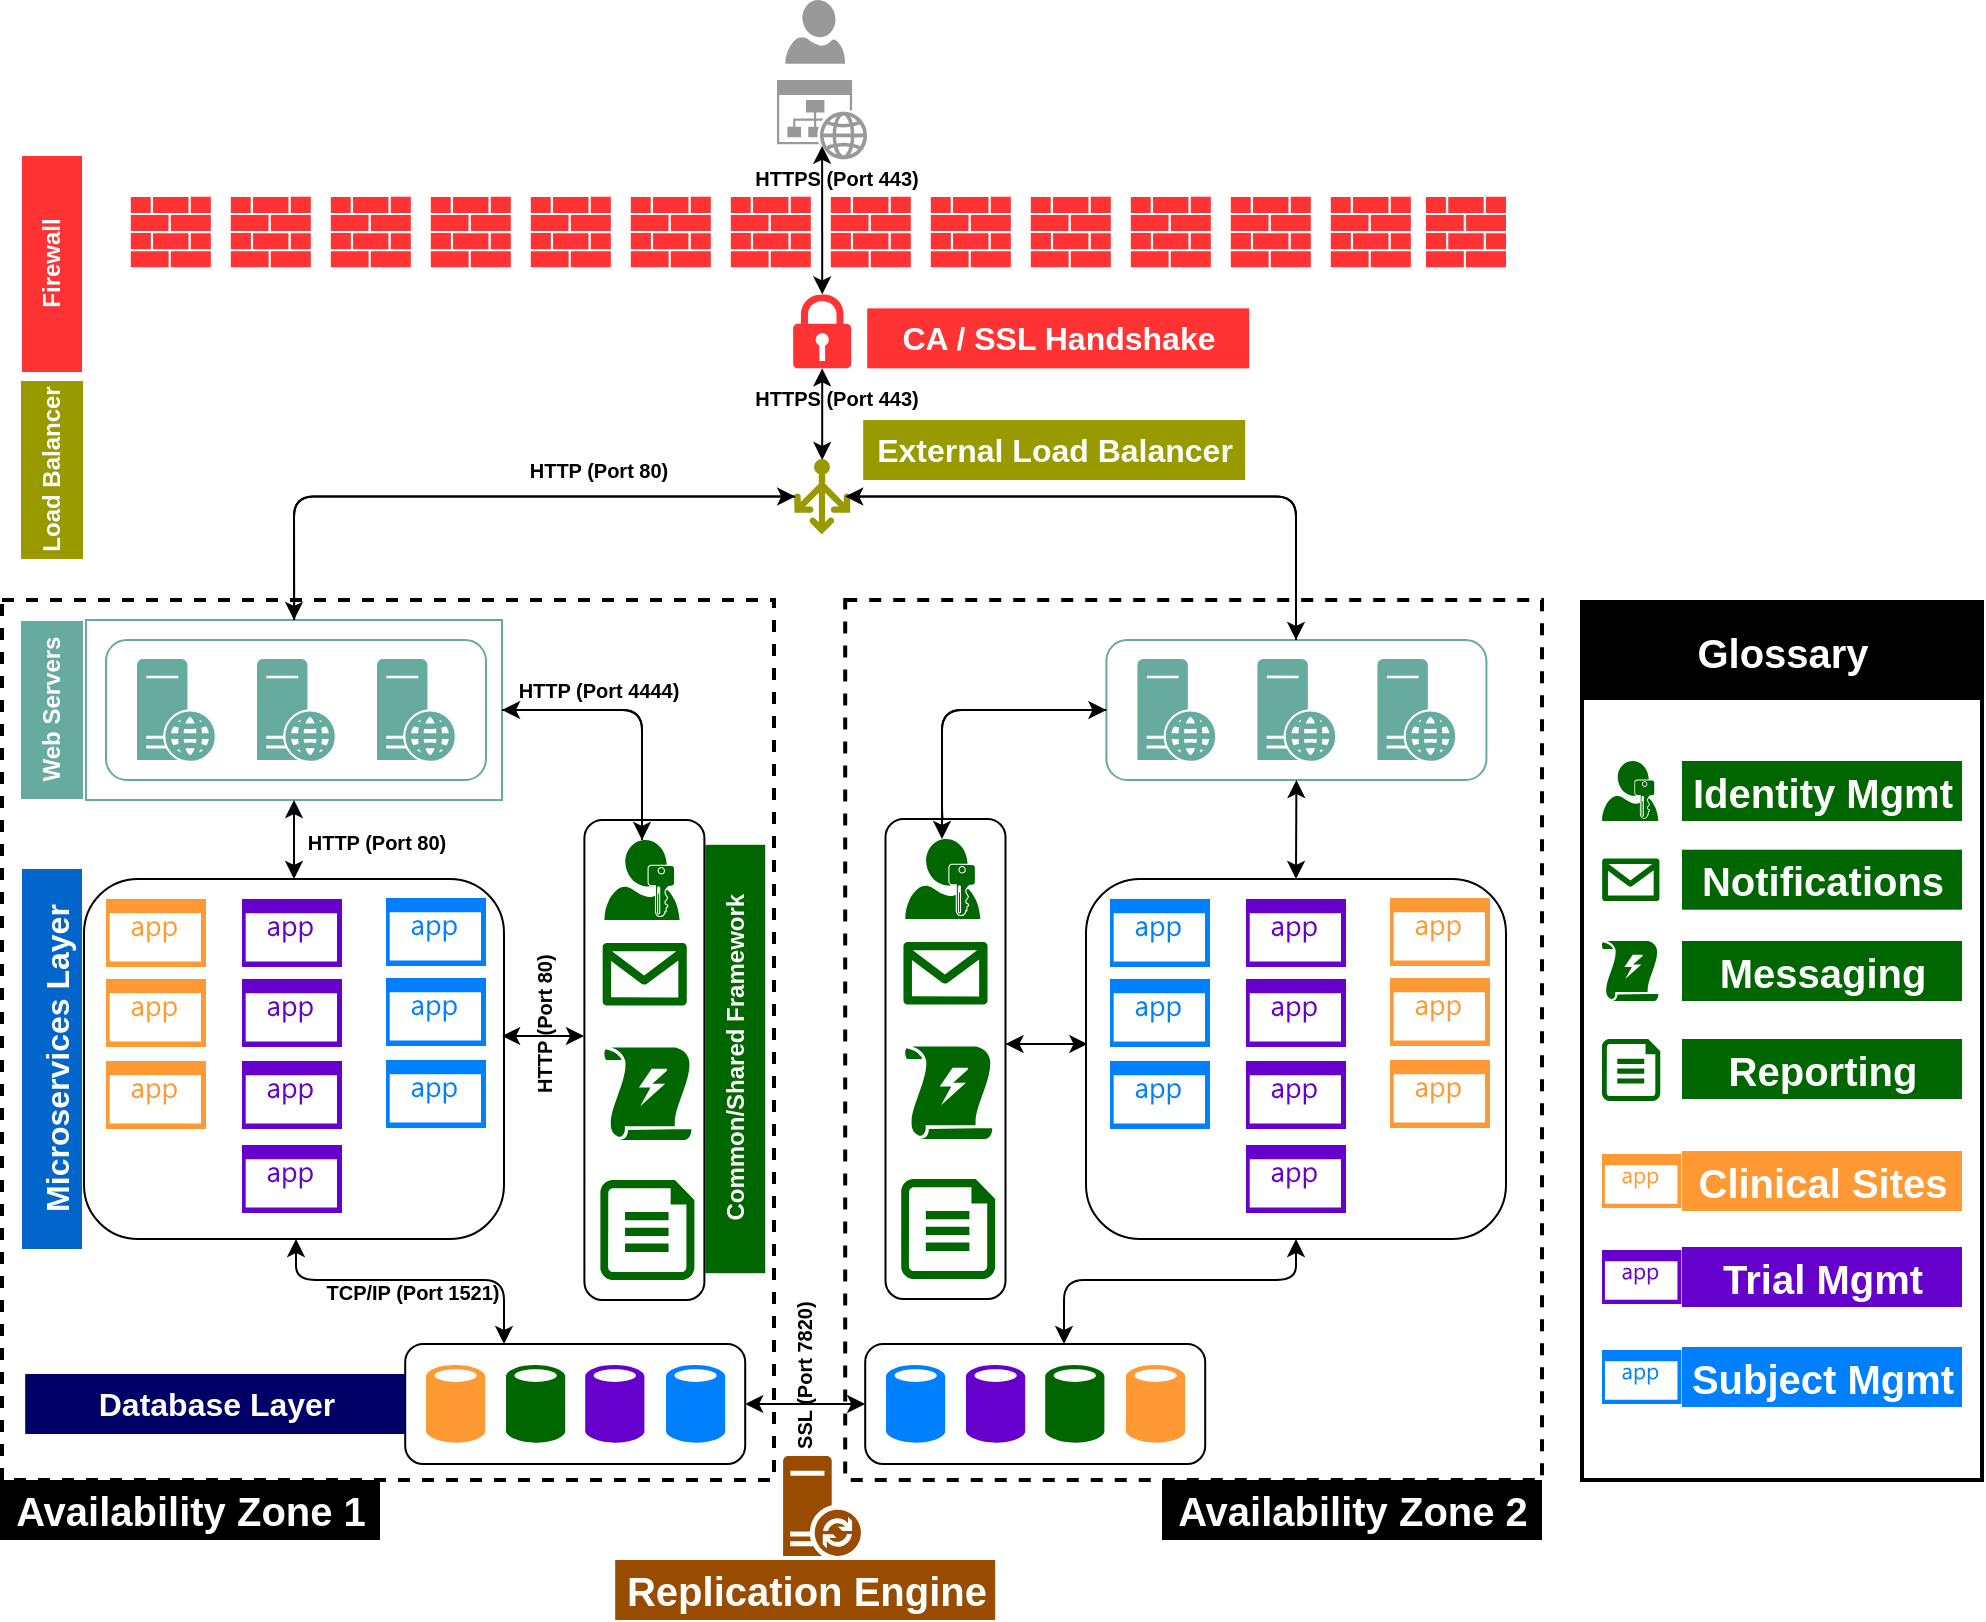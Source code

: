 <mxfile version="13.7.5" type="github"><diagram id="884ViKuSDqkxlKS8yZx9" name="Page-1"><mxGraphModel dx="1673" dy="820" grid="1" gridSize="10" guides="1" tooltips="1" connect="1" arrows="1" fold="1" page="1" pageScale="1" pageWidth="1100" pageHeight="850" math="0" shadow="0"><root><mxCell id="0"/><mxCell id="1" parent="0"/><mxCell id="BO3aeViscDPw7Q3qffuJ-195" value="" style="rounded=0;whiteSpace=wrap;html=1;fontSize=16;fontColor=#FFFFFF;fillColor=none;dashed=1;strokeWidth=2;" vertex="1" parent="1"><mxGeometry x="491.6" y="300" width="348.4" height="440" as="geometry"/></mxCell><mxCell id="BO3aeViscDPw7Q3qffuJ-214" value="" style="rounded=0;whiteSpace=wrap;html=1;strokeColor=#000000;strokeWidth=2;fontSize=16;fontColor=#FFFFFF;fillColor=none;" vertex="1" parent="1"><mxGeometry x="860" y="301" width="200" height="439" as="geometry"/></mxCell><mxCell id="BO3aeViscDPw7Q3qffuJ-194" value="" style="rounded=0;whiteSpace=wrap;html=1;fontSize=16;fontColor=#FFFFFF;fillColor=none;dashed=1;strokeWidth=2;" vertex="1" parent="1"><mxGeometry x="70" y="300" width="386" height="440" as="geometry"/></mxCell><mxCell id="BO3aeViscDPw7Q3qffuJ-147" value="" style="rounded=1;whiteSpace=wrap;html=1;fillColor=none;strokeColor=#67AB9F;" vertex="1" parent="1"><mxGeometry x="622.2" y="320" width="190" height="70" as="geometry"/></mxCell><mxCell id="BO3aeViscDPw7Q3qffuJ-125" value="" style="rounded=1;whiteSpace=wrap;html=1;fillColor=none;strokeColor=#67AB9F;" vertex="1" parent="1"><mxGeometry x="122" y="320" width="190" height="70" as="geometry"/></mxCell><mxCell id="BO3aeViscDPw7Q3qffuJ-8" value="" style="rounded=1;whiteSpace=wrap;html=1;fillColor=none;" vertex="1" parent="1"><mxGeometry x="271.6" y="672" width="170" height="60" as="geometry"/></mxCell><mxCell id="BO3aeViscDPw7Q3qffuJ-47" value="" style="rounded=1;whiteSpace=wrap;html=1;fillColor=none;" vertex="1" parent="1"><mxGeometry x="361.2" y="410" width="60" height="240" as="geometry"/></mxCell><mxCell id="BO3aeViscDPw7Q3qffuJ-40" value="" style="rounded=1;whiteSpace=wrap;html=1;fillColor=none;" vertex="1" parent="1"><mxGeometry x="111" y="439.5" width="210" height="180" as="geometry"/></mxCell><mxCell id="BO3aeViscDPw7Q3qffuJ-10" value="" style="endArrow=classic;startArrow=classic;html=1;exitX=1;exitY=0.5;exitDx=0;exitDy=0;entryX=0;entryY=0.5;entryDx=0;entryDy=0;" edge="1" parent="1" source="BO3aeViscDPw7Q3qffuJ-8" target="BO3aeViscDPw7Q3qffuJ-94"><mxGeometry width="50" height="50" relative="1" as="geometry"><mxPoint x="531.6" y="732" as="sourcePoint"/><mxPoint x="551.6" y="802" as="targetPoint"/></mxGeometry></mxCell><mxCell id="BO3aeViscDPw7Q3qffuJ-73" value="" style="aspect=fixed;pointerEvents=1;shadow=0;dashed=0;html=1;strokeColor=none;labelPosition=center;verticalLabelPosition=bottom;verticalAlign=top;align=center;shape=mxgraph.mscae.enterprise.firewall;fillColor=#FF3333;" vertex="1" parent="1"><mxGeometry x="134.4" y="98.4" width="40" height="35.2" as="geometry"/></mxCell><mxCell id="BO3aeViscDPw7Q3qffuJ-74" value="" style="aspect=fixed;pointerEvents=1;shadow=0;dashed=0;html=1;strokeColor=none;labelPosition=center;verticalLabelPosition=bottom;verticalAlign=top;align=center;shape=mxgraph.mscae.enterprise.firewall;fillColor=#FF3333;" vertex="1" parent="1"><mxGeometry x="184.4" y="98.4" width="40" height="35.2" as="geometry"/></mxCell><mxCell id="BO3aeViscDPw7Q3qffuJ-75" value="" style="aspect=fixed;pointerEvents=1;shadow=0;dashed=0;html=1;strokeColor=none;labelPosition=center;verticalLabelPosition=bottom;verticalAlign=top;align=center;shape=mxgraph.mscae.enterprise.firewall;fillColor=#FF3333;" vertex="1" parent="1"><mxGeometry x="234.4" y="98.4" width="40" height="35.2" as="geometry"/></mxCell><mxCell id="BO3aeViscDPw7Q3qffuJ-76" value="" style="aspect=fixed;pointerEvents=1;shadow=0;dashed=0;html=1;strokeColor=none;labelPosition=center;verticalLabelPosition=bottom;verticalAlign=top;align=center;shape=mxgraph.mscae.enterprise.firewall;fillColor=#FF3333;" vertex="1" parent="1"><mxGeometry x="284.4" y="98.4" width="40" height="35.2" as="geometry"/></mxCell><mxCell id="BO3aeViscDPw7Q3qffuJ-77" value="" style="aspect=fixed;pointerEvents=1;shadow=0;dashed=0;html=1;strokeColor=none;labelPosition=center;verticalLabelPosition=bottom;verticalAlign=top;align=center;shape=mxgraph.mscae.enterprise.firewall;fillColor=#FF3333;" vertex="1" parent="1"><mxGeometry x="334.4" y="98.4" width="40" height="35.2" as="geometry"/></mxCell><mxCell id="BO3aeViscDPw7Q3qffuJ-78" value="" style="aspect=fixed;pointerEvents=1;shadow=0;dashed=0;html=1;strokeColor=none;labelPosition=center;verticalLabelPosition=bottom;verticalAlign=top;align=center;shape=mxgraph.mscae.enterprise.firewall;fillColor=#FF3333;" vertex="1" parent="1"><mxGeometry x="384.4" y="98.4" width="40" height="35.2" as="geometry"/></mxCell><mxCell id="BO3aeViscDPw7Q3qffuJ-79" value="" style="aspect=fixed;pointerEvents=1;shadow=0;dashed=0;html=1;strokeColor=none;labelPosition=center;verticalLabelPosition=bottom;verticalAlign=top;align=center;shape=mxgraph.mscae.enterprise.firewall;fillColor=#FF3333;" vertex="1" parent="1"><mxGeometry x="434.4" y="98.4" width="40" height="35.2" as="geometry"/></mxCell><mxCell id="BO3aeViscDPw7Q3qffuJ-80" value="" style="aspect=fixed;pointerEvents=1;shadow=0;dashed=0;html=1;strokeColor=none;labelPosition=center;verticalLabelPosition=bottom;verticalAlign=top;align=center;shape=mxgraph.mscae.enterprise.firewall;fillColor=#FF3333;" vertex="1" parent="1"><mxGeometry x="484.4" y="98.4" width="40" height="35.2" as="geometry"/></mxCell><mxCell id="BO3aeViscDPw7Q3qffuJ-81" value="" style="aspect=fixed;pointerEvents=1;shadow=0;dashed=0;html=1;strokeColor=none;labelPosition=center;verticalLabelPosition=bottom;verticalAlign=top;align=center;shape=mxgraph.mscae.enterprise.firewall;fillColor=#FF3333;" vertex="1" parent="1"><mxGeometry x="534.4" y="98.4" width="40" height="35.2" as="geometry"/></mxCell><mxCell id="BO3aeViscDPw7Q3qffuJ-86" value="" style="aspect=fixed;pointerEvents=1;shadow=0;dashed=0;html=1;strokeColor=none;labelPosition=center;verticalLabelPosition=bottom;verticalAlign=top;align=center;shape=mxgraph.mscae.enterprise.website_generic;fillColor=#999999;" vertex="1" parent="1"><mxGeometry x="457.5" y="40" width="45.1" height="39.69" as="geometry"/></mxCell><mxCell id="BO3aeViscDPw7Q3qffuJ-89" value="" style="aspect=fixed;pointerEvents=1;shadow=0;dashed=0;html=1;strokeColor=none;labelPosition=center;verticalLabelPosition=bottom;verticalAlign=top;align=center;shape=mxgraph.mscae.enterprise.database_generic;fillColor=#FF9933;" vertex="1" parent="1"><mxGeometry x="282" y="682" width="29.6" height="40" as="geometry"/></mxCell><mxCell id="BO3aeViscDPw7Q3qffuJ-90" value="" style="aspect=fixed;pointerEvents=1;shadow=0;dashed=0;html=1;strokeColor=none;labelPosition=center;verticalLabelPosition=bottom;verticalAlign=top;align=center;shape=mxgraph.mscae.enterprise.database_generic;fillColor=#006600;" vertex="1" parent="1"><mxGeometry x="322" y="682" width="29.6" height="40" as="geometry"/></mxCell><mxCell id="BO3aeViscDPw7Q3qffuJ-91" value="" style="aspect=fixed;pointerEvents=1;shadow=0;dashed=0;html=1;strokeColor=none;labelPosition=center;verticalLabelPosition=bottom;verticalAlign=top;align=center;shape=mxgraph.mscae.enterprise.database_generic;fillColor=#6600CC;" vertex="1" parent="1"><mxGeometry x="361.6" y="682" width="29.6" height="40" as="geometry"/></mxCell><mxCell id="BO3aeViscDPw7Q3qffuJ-93" value="" style="aspect=fixed;pointerEvents=1;shadow=0;dashed=0;html=1;strokeColor=none;labelPosition=center;verticalLabelPosition=bottom;verticalAlign=top;align=center;shape=mxgraph.mscae.enterprise.database_generic;fillColor=#007FFF;" vertex="1" parent="1"><mxGeometry x="402" y="682" width="29.6" height="40" as="geometry"/></mxCell><mxCell id="BO3aeViscDPw7Q3qffuJ-94" value="" style="rounded=1;whiteSpace=wrap;html=1;fillColor=none;" vertex="1" parent="1"><mxGeometry x="501.6" y="672" width="170" height="60" as="geometry"/></mxCell><mxCell id="BO3aeViscDPw7Q3qffuJ-95" value="" style="aspect=fixed;pointerEvents=1;shadow=0;dashed=0;html=1;strokeColor=none;labelPosition=center;verticalLabelPosition=bottom;verticalAlign=top;align=center;shape=mxgraph.mscae.enterprise.database_generic;fillColor=#007FFF;" vertex="1" parent="1"><mxGeometry x="512" y="682" width="29.6" height="40" as="geometry"/></mxCell><mxCell id="BO3aeViscDPw7Q3qffuJ-96" value="" style="aspect=fixed;pointerEvents=1;shadow=0;dashed=0;html=1;strokeColor=none;labelPosition=center;verticalLabelPosition=bottom;verticalAlign=top;align=center;shape=mxgraph.mscae.enterprise.database_generic;fillColor=#6600CC;" vertex="1" parent="1"><mxGeometry x="552" y="682" width="29.6" height="40" as="geometry"/></mxCell><mxCell id="BO3aeViscDPw7Q3qffuJ-97" value="" style="aspect=fixed;pointerEvents=1;shadow=0;dashed=0;html=1;strokeColor=none;labelPosition=center;verticalLabelPosition=bottom;verticalAlign=top;align=center;shape=mxgraph.mscae.enterprise.database_generic;fillColor=#006600;" vertex="1" parent="1"><mxGeometry x="591.6" y="682" width="29.6" height="40" as="geometry"/></mxCell><mxCell id="BO3aeViscDPw7Q3qffuJ-98" value="" style="aspect=fixed;pointerEvents=1;shadow=0;dashed=0;html=1;strokeColor=none;labelPosition=center;verticalLabelPosition=bottom;verticalAlign=top;align=center;shape=mxgraph.mscae.enterprise.database_generic;fillColor=#FF9933;" vertex="1" parent="1"><mxGeometry x="632" y="682" width="29.6" height="40" as="geometry"/></mxCell><mxCell id="BO3aeViscDPw7Q3qffuJ-99" value="" style="aspect=fixed;pointerEvents=1;shadow=0;dashed=0;html=1;strokeColor=none;labelPosition=center;verticalLabelPosition=bottom;verticalAlign=top;align=center;shape=mxgraph.mscae.enterprise.lock;fillColor=#FF3333;" vertex="1" parent="1"><mxGeometry x="465.6" y="147" width="29" height="37.18" as="geometry"/></mxCell><mxCell id="BO3aeViscDPw7Q3qffuJ-100" value="" style="aspect=fixed;pointerEvents=1;shadow=0;dashed=0;html=1;strokeColor=none;labelPosition=center;verticalLabelPosition=bottom;verticalAlign=top;align=center;shape=mxgraph.azure.user;fillColor=#999999;" vertex="1" parent="1"><mxGeometry x="461.6" width="30" height="31.91" as="geometry"/></mxCell><mxCell id="BO3aeViscDPw7Q3qffuJ-101" value="" style="aspect=fixed;pointerEvents=1;shadow=0;dashed=0;html=1;strokeColor=none;labelPosition=center;verticalLabelPosition=bottom;verticalAlign=top;align=center;shape=mxgraph.mscae.enterprise.user_permissions;fillColor=#006600;" vertex="1" parent="1"><mxGeometry x="371.2" y="420" width="37.6" height="40" as="geometry"/></mxCell><mxCell id="BO3aeViscDPw7Q3qffuJ-104" value="" style="aspect=fixed;pointerEvents=1;shadow=0;dashed=0;html=1;labelPosition=center;verticalLabelPosition=bottom;verticalAlign=top;align=center;shape=mxgraph.mscae.enterprise.web_server;strokeColor=#67AB9F;fillColor=#67AB9F;" vertex="1" parent="1"><mxGeometry x="138" y="330" width="38" height="50" as="geometry"/></mxCell><mxCell id="BO3aeViscDPw7Q3qffuJ-106" value="" style="aspect=fixed;pointerEvents=1;shadow=0;dashed=0;html=1;labelPosition=center;verticalLabelPosition=bottom;verticalAlign=top;align=center;shape=mxgraph.azure.load_balancer_generic;strokeColor=#999900;fillColor=#999900;" vertex="1" parent="1"><mxGeometry x="466.6" y="230" width="27" height="36.49" as="geometry"/></mxCell><mxCell id="BO3aeViscDPw7Q3qffuJ-108" value="" style="aspect=fixed;pointerEvents=1;shadow=0;dashed=0;html=1;strokeColor=none;labelPosition=center;verticalLabelPosition=bottom;verticalAlign=top;align=center;shape=mxgraph.mscae.enterprise.application;fillColor=#FF9933;" vertex="1" parent="1"><mxGeometry x="122" y="449.5" width="50" height="34" as="geometry"/></mxCell><mxCell id="BO3aeViscDPw7Q3qffuJ-109" value="" style="aspect=fixed;pointerEvents=1;shadow=0;dashed=0;html=1;strokeColor=none;labelPosition=center;verticalLabelPosition=bottom;verticalAlign=top;align=center;shape=mxgraph.mscae.enterprise.database_synchronization;fillColor=#994C00;" vertex="1" parent="1"><mxGeometry x="460.55" y="728" width="39" height="50" as="geometry"/></mxCell><mxCell id="BO3aeViscDPw7Q3qffuJ-111" value="" style="aspect=fixed;pointerEvents=1;shadow=0;dashed=0;html=1;strokeColor=none;labelPosition=center;verticalLabelPosition=bottom;verticalAlign=top;align=center;shape=mxgraph.azure.file;fillColor=#006600;" vertex="1" parent="1"><mxGeometry x="369.2" y="590" width="47" height="50" as="geometry"/></mxCell><mxCell id="BO3aeViscDPw7Q3qffuJ-112" value="" style="aspect=fixed;pointerEvents=1;shadow=0;dashed=0;html=1;strokeColor=none;labelPosition=center;verticalLabelPosition=bottom;verticalAlign=top;align=center;shape=mxgraph.azure.message2;fillColor=#006600;" vertex="1" parent="1"><mxGeometry x="370.2" y="471.48" width="42.3" height="31.3" as="geometry"/></mxCell><mxCell id="BO3aeViscDPw7Q3qffuJ-113" value="" style="aspect=fixed;pointerEvents=1;shadow=0;dashed=0;html=1;strokeColor=none;labelPosition=center;verticalLabelPosition=bottom;verticalAlign=top;align=center;shape=mxgraph.mscae.enterprise.application;fillColor=#FF9933;" vertex="1" parent="1"><mxGeometry x="122" y="489.5" width="50" height="34" as="geometry"/></mxCell><mxCell id="BO3aeViscDPw7Q3qffuJ-114" value="" style="aspect=fixed;pointerEvents=1;shadow=0;dashed=0;html=1;strokeColor=none;labelPosition=center;verticalLabelPosition=bottom;verticalAlign=top;align=center;shape=mxgraph.mscae.enterprise.application;fillColor=#FF9933;" vertex="1" parent="1"><mxGeometry x="122" y="530.5" width="50" height="34" as="geometry"/></mxCell><mxCell id="BO3aeViscDPw7Q3qffuJ-116" value="" style="aspect=fixed;pointerEvents=1;shadow=0;dashed=0;html=1;strokeColor=none;labelPosition=center;verticalLabelPosition=bottom;verticalAlign=top;align=center;shape=mxgraph.mscae.enterprise.application;fillColor=#6600CC;" vertex="1" parent="1"><mxGeometry x="190" y="449.5" width="50" height="34" as="geometry"/></mxCell><mxCell id="BO3aeViscDPw7Q3qffuJ-117" value="" style="aspect=fixed;pointerEvents=1;shadow=0;dashed=0;html=1;strokeColor=none;labelPosition=center;verticalLabelPosition=bottom;verticalAlign=top;align=center;shape=mxgraph.mscae.enterprise.application;fillColor=#6600CC;" vertex="1" parent="1"><mxGeometry x="190" y="489.5" width="50" height="34" as="geometry"/></mxCell><mxCell id="BO3aeViscDPw7Q3qffuJ-118" value="" style="aspect=fixed;pointerEvents=1;shadow=0;dashed=0;html=1;strokeColor=none;labelPosition=center;verticalLabelPosition=bottom;verticalAlign=top;align=center;shape=mxgraph.mscae.enterprise.application;fillColor=#6600CC;" vertex="1" parent="1"><mxGeometry x="190" y="530.5" width="50" height="34" as="geometry"/></mxCell><mxCell id="BO3aeViscDPw7Q3qffuJ-119" value="" style="aspect=fixed;pointerEvents=1;shadow=0;dashed=0;html=1;strokeColor=none;labelPosition=center;verticalLabelPosition=bottom;verticalAlign=top;align=center;shape=mxgraph.mscae.enterprise.application;fillColor=#007FFF;" vertex="1" parent="1"><mxGeometry x="262" y="449" width="50" height="34" as="geometry"/></mxCell><mxCell id="BO3aeViscDPw7Q3qffuJ-120" value="" style="aspect=fixed;pointerEvents=1;shadow=0;dashed=0;html=1;strokeColor=none;labelPosition=center;verticalLabelPosition=bottom;verticalAlign=top;align=center;shape=mxgraph.mscae.enterprise.application;fillColor=#007FFF;" vertex="1" parent="1"><mxGeometry x="262" y="489" width="50" height="34" as="geometry"/></mxCell><mxCell id="BO3aeViscDPw7Q3qffuJ-121" value="" style="aspect=fixed;pointerEvents=1;shadow=0;dashed=0;html=1;strokeColor=none;labelPosition=center;verticalLabelPosition=bottom;verticalAlign=top;align=center;shape=mxgraph.mscae.enterprise.application;fillColor=#007FFF;" vertex="1" parent="1"><mxGeometry x="262" y="530" width="50" height="34" as="geometry"/></mxCell><mxCell id="BO3aeViscDPw7Q3qffuJ-122" value="" style="aspect=fixed;pointerEvents=1;shadow=0;dashed=0;html=1;strokeColor=none;labelPosition=center;verticalLabelPosition=bottom;verticalAlign=top;align=center;shape=mxgraph.mscae.enterprise.application;fillColor=#6600CC;" vertex="1" parent="1"><mxGeometry x="190" y="572.5" width="50" height="34" as="geometry"/></mxCell><mxCell id="BO3aeViscDPw7Q3qffuJ-124" value="" style="aspect=fixed;pointerEvents=1;shadow=0;dashed=0;html=1;labelPosition=center;verticalLabelPosition=bottom;verticalAlign=top;align=center;shape=mxgraph.mscae.enterprise.web_server;strokeColor=#67AB9F;fillColor=#67AB9F;" vertex="1" parent="1"><mxGeometry x="258" y="330" width="38" height="50" as="geometry"/></mxCell><mxCell id="BO3aeViscDPw7Q3qffuJ-127" value="" style="aspect=fixed;pointerEvents=1;shadow=0;dashed=0;html=1;strokeColor=none;labelPosition=center;verticalLabelPosition=bottom;verticalAlign=top;align=center;shape=mxgraph.mscae.enterprise.triggers;fillColor=#006600;" vertex="1" parent="1"><mxGeometry x="371.2" y="523.72" width="43.5" height="46.28" as="geometry"/></mxCell><mxCell id="BO3aeViscDPw7Q3qffuJ-128" value="" style="rounded=1;whiteSpace=wrap;html=1;fillColor=none;" vertex="1" parent="1"><mxGeometry x="511.75" y="409.5" width="60" height="240" as="geometry"/></mxCell><mxCell id="BO3aeViscDPw7Q3qffuJ-129" value="" style="aspect=fixed;pointerEvents=1;shadow=0;dashed=0;html=1;strokeColor=none;labelPosition=center;verticalLabelPosition=bottom;verticalAlign=top;align=center;shape=mxgraph.mscae.enterprise.user_permissions;fillColor=#006600;" vertex="1" parent="1"><mxGeometry x="521.6" y="419.5" width="37.6" height="40" as="geometry"/></mxCell><mxCell id="BO3aeViscDPw7Q3qffuJ-130" value="" style="aspect=fixed;pointerEvents=1;shadow=0;dashed=0;html=1;strokeColor=none;labelPosition=center;verticalLabelPosition=bottom;verticalAlign=top;align=center;shape=mxgraph.azure.file;fillColor=#006600;" vertex="1" parent="1"><mxGeometry x="519.6" y="589.5" width="47" height="50" as="geometry"/></mxCell><mxCell id="BO3aeViscDPw7Q3qffuJ-131" value="" style="aspect=fixed;pointerEvents=1;shadow=0;dashed=0;html=1;strokeColor=none;labelPosition=center;verticalLabelPosition=bottom;verticalAlign=top;align=center;shape=mxgraph.azure.message2;fillColor=#006600;" vertex="1" parent="1"><mxGeometry x="520.6" y="470.98" width="42.3" height="31.3" as="geometry"/></mxCell><mxCell id="BO3aeViscDPw7Q3qffuJ-132" value="" style="aspect=fixed;pointerEvents=1;shadow=0;dashed=0;html=1;strokeColor=none;labelPosition=center;verticalLabelPosition=bottom;verticalAlign=top;align=center;shape=mxgraph.mscae.enterprise.triggers;fillColor=#006600;" vertex="1" parent="1"><mxGeometry x="521.6" y="523.22" width="43.5" height="46.28" as="geometry"/></mxCell><mxCell id="BO3aeViscDPw7Q3qffuJ-133" value="" style="rounded=1;whiteSpace=wrap;html=1;fillColor=none;" vertex="1" parent="1"><mxGeometry x="612" y="439.5" width="210" height="180" as="geometry"/></mxCell><mxCell id="BO3aeViscDPw7Q3qffuJ-134" value="" style="aspect=fixed;pointerEvents=1;shadow=0;dashed=0;html=1;labelPosition=center;verticalLabelPosition=bottom;verticalAlign=top;align=center;shape=mxgraph.mscae.enterprise.web_server;strokeColor=#67AB9F;fillColor=#67AB9F;" vertex="1" parent="1"><mxGeometry x="638.2" y="330" width="38" height="50" as="geometry"/></mxCell><mxCell id="BO3aeViscDPw7Q3qffuJ-135" value="" style="aspect=fixed;pointerEvents=1;shadow=0;dashed=0;html=1;strokeColor=none;labelPosition=center;verticalLabelPosition=bottom;verticalAlign=top;align=center;shape=mxgraph.mscae.enterprise.application;fillColor=#007FFF;" vertex="1" parent="1"><mxGeometry x="624" y="449.5" width="50" height="34" as="geometry"/></mxCell><mxCell id="BO3aeViscDPw7Q3qffuJ-136" value="" style="aspect=fixed;pointerEvents=1;shadow=0;dashed=0;html=1;strokeColor=none;labelPosition=center;verticalLabelPosition=bottom;verticalAlign=top;align=center;shape=mxgraph.mscae.enterprise.application;fillColor=#007FFF;" vertex="1" parent="1"><mxGeometry x="624" y="489.5" width="50" height="34" as="geometry"/></mxCell><mxCell id="BO3aeViscDPw7Q3qffuJ-137" value="" style="aspect=fixed;pointerEvents=1;shadow=0;dashed=0;html=1;strokeColor=none;labelPosition=center;verticalLabelPosition=bottom;verticalAlign=top;align=center;shape=mxgraph.mscae.enterprise.application;fillColor=#007FFF;" vertex="1" parent="1"><mxGeometry x="624" y="530.5" width="50" height="34" as="geometry"/></mxCell><mxCell id="BO3aeViscDPw7Q3qffuJ-138" value="" style="aspect=fixed;pointerEvents=1;shadow=0;dashed=0;html=1;strokeColor=none;labelPosition=center;verticalLabelPosition=bottom;verticalAlign=top;align=center;shape=mxgraph.mscae.enterprise.application;fillColor=#6600CC;" vertex="1" parent="1"><mxGeometry x="692" y="449.5" width="50" height="34" as="geometry"/></mxCell><mxCell id="BO3aeViscDPw7Q3qffuJ-139" value="" style="aspect=fixed;pointerEvents=1;shadow=0;dashed=0;html=1;strokeColor=none;labelPosition=center;verticalLabelPosition=bottom;verticalAlign=top;align=center;shape=mxgraph.mscae.enterprise.application;fillColor=#6600CC;" vertex="1" parent="1"><mxGeometry x="692" y="489.5" width="50" height="34" as="geometry"/></mxCell><mxCell id="BO3aeViscDPw7Q3qffuJ-140" value="" style="aspect=fixed;pointerEvents=1;shadow=0;dashed=0;html=1;strokeColor=none;labelPosition=center;verticalLabelPosition=bottom;verticalAlign=top;align=center;shape=mxgraph.mscae.enterprise.application;fillColor=#6600CC;" vertex="1" parent="1"><mxGeometry x="692" y="530.5" width="50" height="34" as="geometry"/></mxCell><mxCell id="BO3aeViscDPw7Q3qffuJ-141" value="" style="aspect=fixed;pointerEvents=1;shadow=0;dashed=0;html=1;strokeColor=none;labelPosition=center;verticalLabelPosition=bottom;verticalAlign=top;align=center;shape=mxgraph.mscae.enterprise.application;fillColor=#FF9933;" vertex="1" parent="1"><mxGeometry x="764" y="449" width="50" height="34" as="geometry"/></mxCell><mxCell id="BO3aeViscDPw7Q3qffuJ-142" value="" style="aspect=fixed;pointerEvents=1;shadow=0;dashed=0;html=1;strokeColor=none;labelPosition=center;verticalLabelPosition=bottom;verticalAlign=top;align=center;shape=mxgraph.mscae.enterprise.application;fillColor=#FF9933;" vertex="1" parent="1"><mxGeometry x="764" y="489" width="50" height="34" as="geometry"/></mxCell><mxCell id="BO3aeViscDPw7Q3qffuJ-143" value="" style="aspect=fixed;pointerEvents=1;shadow=0;dashed=0;html=1;strokeColor=none;labelPosition=center;verticalLabelPosition=bottom;verticalAlign=top;align=center;shape=mxgraph.mscae.enterprise.application;fillColor=#FF9933;" vertex="1" parent="1"><mxGeometry x="764" y="530" width="50" height="34" as="geometry"/></mxCell><mxCell id="BO3aeViscDPw7Q3qffuJ-144" value="" style="aspect=fixed;pointerEvents=1;shadow=0;dashed=0;html=1;strokeColor=none;labelPosition=center;verticalLabelPosition=bottom;verticalAlign=top;align=center;shape=mxgraph.mscae.enterprise.application;fillColor=#6600CC;" vertex="1" parent="1"><mxGeometry x="692" y="572.5" width="50" height="34" as="geometry"/></mxCell><mxCell id="BO3aeViscDPw7Q3qffuJ-146" value="" style="aspect=fixed;pointerEvents=1;shadow=0;dashed=0;html=1;labelPosition=center;verticalLabelPosition=bottom;verticalAlign=top;align=center;shape=mxgraph.mscae.enterprise.web_server;strokeColor=#67AB9F;fillColor=#67AB9F;" vertex="1" parent="1"><mxGeometry x="758.2" y="330" width="38" height="50" as="geometry"/></mxCell><mxCell id="BO3aeViscDPw7Q3qffuJ-148" value="" style="aspect=fixed;pointerEvents=1;shadow=0;dashed=0;html=1;labelPosition=center;verticalLabelPosition=bottom;verticalAlign=top;align=center;shape=mxgraph.mscae.enterprise.web_server;strokeColor=#67AB9F;fillColor=#67AB9F;" vertex="1" parent="1"><mxGeometry x="198" y="330" width="38" height="50" as="geometry"/></mxCell><mxCell id="BO3aeViscDPw7Q3qffuJ-149" value="" style="aspect=fixed;pointerEvents=1;shadow=0;dashed=0;html=1;labelPosition=center;verticalLabelPosition=bottom;verticalAlign=top;align=center;shape=mxgraph.mscae.enterprise.web_server;strokeColor=#67AB9F;fillColor=#67AB9F;" vertex="1" parent="1"><mxGeometry x="698.2" y="330" width="38" height="50" as="geometry"/></mxCell><mxCell id="BO3aeViscDPw7Q3qffuJ-152" value="Web Servers" style="text;html=1;fontSize=12;fontStyle=1;verticalAlign=middle;align=center;fontColor=#FFFFFF;rotation=-90;strokeColor=#67AB9F;fillColor=#67AB9F;" vertex="1" parent="1"><mxGeometry x="51" y="340" width="88" height="30" as="geometry"/></mxCell><mxCell id="BO3aeViscDPw7Q3qffuJ-153" value="&lt;font style=&quot;font-size: 16px&quot;&gt;Microservices Layer&lt;/font&gt;" style="text;html=1;fontSize=20;fontStyle=1;verticalAlign=middle;align=center;fontColor=#FFFFFF;rotation=-90;fillColor=#0066CC;" vertex="1" parent="1"><mxGeometry x="-1.776e-15" y="514.5" width="190" height="30" as="geometry"/></mxCell><mxCell id="BO3aeViscDPw7Q3qffuJ-154" value="Common/Shared Framework" style="text;html=1;fontSize=12;fontStyle=1;verticalAlign=middle;align=center;fontColor=#FFFFFF;rotation=-90;fillColor=#006600;" vertex="1" parent="1"><mxGeometry x="329.5" y="514.5" width="214.2" height="30" as="geometry"/></mxCell><mxCell id="BO3aeViscDPw7Q3qffuJ-155" value="Database Layer" style="text;html=1;fontSize=16;fontStyle=1;verticalAlign=middle;align=center;fillColor=#000066;fontColor=#FFFFFF;rotation=0;" vertex="1" parent="1"><mxGeometry x="81.6" y="687" width="190" height="30" as="geometry"/></mxCell><mxCell id="BO3aeViscDPw7Q3qffuJ-156" value="Replication Engine" style="text;html=1;fontSize=20;fontStyle=1;verticalAlign=middle;align=center;fontColor=#FFFFFF;rotation=0;fillColor=#994C00;" vertex="1" parent="1"><mxGeometry x="376.6" y="780" width="190" height="30" as="geometry"/></mxCell><mxCell id="BO3aeViscDPw7Q3qffuJ-157" value="Firewall" style="text;html=1;fontSize=12;fontStyle=1;verticalAlign=middle;align=center;fontColor=#FFFFFF;rotation=-90;fillColor=#FF3333;" vertex="1" parent="1"><mxGeometry x="41" y="117" width="108" height="30" as="geometry"/></mxCell><mxCell id="BO3aeViscDPw7Q3qffuJ-158" value="" style="aspect=fixed;pointerEvents=1;shadow=0;dashed=0;html=1;strokeColor=none;labelPosition=center;verticalLabelPosition=bottom;verticalAlign=top;align=center;shape=mxgraph.mscae.enterprise.firewall;fillColor=#FF3333;" vertex="1" parent="1"><mxGeometry x="584.4" y="98.4" width="40" height="35.2" as="geometry"/></mxCell><mxCell id="BO3aeViscDPw7Q3qffuJ-159" value="" style="aspect=fixed;pointerEvents=1;shadow=0;dashed=0;html=1;strokeColor=none;labelPosition=center;verticalLabelPosition=bottom;verticalAlign=top;align=center;shape=mxgraph.mscae.enterprise.firewall;fillColor=#FF3333;" vertex="1" parent="1"><mxGeometry x="634.4" y="98.4" width="40" height="35.2" as="geometry"/></mxCell><mxCell id="BO3aeViscDPw7Q3qffuJ-160" value="" style="aspect=fixed;pointerEvents=1;shadow=0;dashed=0;html=1;strokeColor=none;labelPosition=center;verticalLabelPosition=bottom;verticalAlign=top;align=center;shape=mxgraph.mscae.enterprise.firewall;fillColor=#FF3333;" vertex="1" parent="1"><mxGeometry x="684.4" y="98.4" width="40" height="35.2" as="geometry"/></mxCell><mxCell id="BO3aeViscDPw7Q3qffuJ-161" value="" style="aspect=fixed;pointerEvents=1;shadow=0;dashed=0;html=1;strokeColor=none;labelPosition=center;verticalLabelPosition=bottom;verticalAlign=top;align=center;shape=mxgraph.mscae.enterprise.firewall;fillColor=#FF3333;" vertex="1" parent="1"><mxGeometry x="734.4" y="98.4" width="40" height="35.2" as="geometry"/></mxCell><mxCell id="BO3aeViscDPw7Q3qffuJ-167" value="" style="aspect=fixed;pointerEvents=1;shadow=0;dashed=0;html=1;strokeColor=none;labelPosition=center;verticalLabelPosition=bottom;verticalAlign=top;align=center;shape=mxgraph.mscae.enterprise.firewall;fillColor=#FF3333;" vertex="1" parent="1"><mxGeometry x="782" y="98.4" width="40" height="35.2" as="geometry"/></mxCell><mxCell id="BO3aeViscDPw7Q3qffuJ-168" value="Load Balancer" style="text;html=1;fontSize=12;fontStyle=1;verticalAlign=middle;align=center;fontColor=#FFFFFF;rotation=-90;strokeColor=#999900;fillColor=#999900;" vertex="1" parent="1"><mxGeometry x="51" y="220" width="88" height="30" as="geometry"/></mxCell><mxCell id="BO3aeViscDPw7Q3qffuJ-171" value="" style="rounded=0;whiteSpace=wrap;html=1;strokeColor=#67AB9F;fontSize=16;fontColor=#FFFFFF;fillColor=none;" vertex="1" parent="1"><mxGeometry x="112" y="310" width="208" height="90" as="geometry"/></mxCell><mxCell id="BO3aeViscDPw7Q3qffuJ-172" value="" style="endArrow=classic;startArrow=classic;html=1;fontSize=16;fontColor=#FFFFFF;entryX=0.5;entryY=1;entryDx=0;entryDy=0;entryPerimeter=0;exitX=0.5;exitY=0;exitDx=0;exitDy=0;exitPerimeter=0;" edge="1" parent="1" source="BO3aeViscDPw7Q3qffuJ-106" target="BO3aeViscDPw7Q3qffuJ-99"><mxGeometry width="50" height="50" relative="1" as="geometry"><mxPoint x="540" y="450" as="sourcePoint"/><mxPoint x="590" y="400" as="targetPoint"/></mxGeometry></mxCell><mxCell id="BO3aeViscDPw7Q3qffuJ-173" value="" style="endArrow=classic;startArrow=classic;html=1;fontSize=16;fontColor=#FFFFFF;entryX=0.5;entryY=0.83;entryDx=0;entryDy=0;entryPerimeter=0;exitX=0.5;exitY=0.005;exitDx=0;exitDy=0;exitPerimeter=0;" edge="1" parent="1" source="BO3aeViscDPw7Q3qffuJ-99" target="BO3aeViscDPw7Q3qffuJ-86"><mxGeometry width="50" height="50" relative="1" as="geometry"><mxPoint x="600" y="220" as="sourcePoint"/><mxPoint x="599" y="174.18" as="targetPoint"/></mxGeometry></mxCell><mxCell id="BO3aeViscDPw7Q3qffuJ-174" value="" style="edgeStyle=elbowEdgeStyle;elbow=horizontal;endArrow=classic;html=1;fontSize=16;fontColor=#FFFFFF;entryX=0.5;entryY=0;entryDx=0;entryDy=0;exitX=0;exitY=0.5;exitDx=0;exitDy=0;exitPerimeter=0;" edge="1" parent="1" source="BO3aeViscDPw7Q3qffuJ-106" target="BO3aeViscDPw7Q3qffuJ-171"><mxGeometry width="50" height="50" relative="1" as="geometry"><mxPoint x="440" y="240" as="sourcePoint"/><mxPoint x="590" y="370" as="targetPoint"/><Array as="points"><mxPoint x="216" y="266"/></Array></mxGeometry></mxCell><mxCell id="BO3aeViscDPw7Q3qffuJ-176" value="" style="edgeStyle=elbowEdgeStyle;elbow=horizontal;endArrow=classic;html=1;fontSize=16;fontColor=#FFFFFF;entryX=0.5;entryY=0;entryDx=0;entryDy=0;exitX=1;exitY=0.5;exitDx=0;exitDy=0;entryPerimeter=0;" edge="1" parent="1" source="BO3aeViscDPw7Q3qffuJ-171" target="BO3aeViscDPw7Q3qffuJ-101"><mxGeometry width="50" height="50" relative="1" as="geometry"><mxPoint x="440" y="320" as="sourcePoint"/><mxPoint x="188.4" y="381.755" as="targetPoint"/><Array as="points"><mxPoint x="390" y="330"/></Array></mxGeometry></mxCell><mxCell id="BO3aeViscDPw7Q3qffuJ-177" value="" style="endArrow=classic;startArrow=classic;html=1;fontSize=16;fontColor=#FFFFFF;entryX=0.5;entryY=1;entryDx=0;entryDy=0;exitX=0.5;exitY=0;exitDx=0;exitDy=0;" edge="1" parent="1" source="BO3aeViscDPw7Q3qffuJ-40" target="BO3aeViscDPw7Q3qffuJ-171"><mxGeometry width="50" height="50" relative="1" as="geometry"><mxPoint x="380" y="300" as="sourcePoint"/><mxPoint x="379" y="254.18" as="targetPoint"/></mxGeometry></mxCell><mxCell id="BO3aeViscDPw7Q3qffuJ-178" value="" style="endArrow=classic;startArrow=classic;html=1;fontSize=16;fontColor=#FFFFFF;entryX=0.5;entryY=1;entryDx=0;entryDy=0;exitX=0.5;exitY=0;exitDx=0;exitDy=0;" edge="1" parent="1" source="BO3aeViscDPw7Q3qffuJ-133" target="BO3aeViscDPw7Q3qffuJ-147"><mxGeometry width="50" height="50" relative="1" as="geometry"><mxPoint x="730" y="420" as="sourcePoint"/><mxPoint x="730" y="380.5" as="targetPoint"/></mxGeometry></mxCell><mxCell id="BO3aeViscDPw7Q3qffuJ-179" value="" style="edgeStyle=elbowEdgeStyle;elbow=horizontal;endArrow=classic;html=1;fontSize=16;fontColor=#FFFFFF;entryX=1;entryY=0.5;entryDx=0;entryDy=0;exitX=0.5;exitY=0;exitDx=0;exitDy=0;exitPerimeter=0;" edge="1" parent="1" source="BO3aeViscDPw7Q3qffuJ-101" target="BO3aeViscDPw7Q3qffuJ-171"><mxGeometry width="50" height="50" relative="1" as="geometry"><mxPoint x="390" y="320" as="sourcePoint"/><mxPoint x="460" y="385" as="targetPoint"/><Array as="points"><mxPoint x="390" y="380"/></Array></mxGeometry></mxCell><mxCell id="BO3aeViscDPw7Q3qffuJ-180" value="" style="edgeStyle=elbowEdgeStyle;elbow=horizontal;endArrow=classic;html=1;fontSize=16;fontColor=#FFFFFF;entryX=0;entryY=0.5;entryDx=0;entryDy=0;exitX=0.5;exitY=0;exitDx=0;exitDy=0;" edge="1" parent="1" source="BO3aeViscDPw7Q3qffuJ-128" target="BO3aeViscDPw7Q3qffuJ-147"><mxGeometry width="50" height="50" relative="1" as="geometry"><mxPoint x="490" y="370" as="sourcePoint"/><mxPoint x="420" y="305" as="targetPoint"/><Array as="points"><mxPoint x="540" y="380"/></Array></mxGeometry></mxCell><mxCell id="BO3aeViscDPw7Q3qffuJ-181" value="" style="edgeStyle=elbowEdgeStyle;elbow=horizontal;endArrow=classic;html=1;fontSize=16;fontColor=#FFFFFF;exitX=0;exitY=0.5;exitDx=0;exitDy=0;entryX=0.5;entryY=0;entryDx=0;entryDy=0;entryPerimeter=0;" edge="1" parent="1" source="BO3aeViscDPw7Q3qffuJ-147" target="BO3aeViscDPw7Q3qffuJ-129"><mxGeometry width="50" height="50" relative="1" as="geometry"><mxPoint x="480" y="340" as="sourcePoint"/><mxPoint x="540" y="410" as="targetPoint"/><Array as="points"><mxPoint x="540" y="390"/></Array></mxGeometry></mxCell><mxCell id="BO3aeViscDPw7Q3qffuJ-182" value="" style="edgeStyle=elbowEdgeStyle;elbow=horizontal;endArrow=classic;html=1;fontSize=16;fontColor=#FFFFFF;entryX=0;entryY=0.5;entryDx=0;entryDy=0;entryPerimeter=0;exitX=0.563;exitY=0;exitDx=0;exitDy=0;exitPerimeter=0;" edge="1" parent="1" target="BO3aeViscDPw7Q3qffuJ-106"><mxGeometry width="50" height="50" relative="1" as="geometry"><mxPoint x="216.104" y="310" as="sourcePoint"/><mxPoint x="454.6" y="248.245" as="targetPoint"/><Array as="points"><mxPoint x="216" y="280"/></Array></mxGeometry></mxCell><mxCell id="BO3aeViscDPw7Q3qffuJ-183" value="" style="endArrow=classic;startArrow=classic;html=1;fontSize=16;fontColor=#FFFFFF;entryX=1.005;entryY=0.436;entryDx=0;entryDy=0;exitX=0.03;exitY=0.45;exitDx=0;exitDy=0;entryPerimeter=0;exitPerimeter=0;" edge="1" parent="1"><mxGeometry width="50" height="50" relative="1" as="geometry"><mxPoint x="361" y="518" as="sourcePoint"/><mxPoint x="320.05" y="517.98" as="targetPoint"/></mxGeometry></mxCell><mxCell id="BO3aeViscDPw7Q3qffuJ-184" value="" style="endArrow=classic;startArrow=classic;html=1;fontSize=16;fontColor=#FFFFFF;entryX=1.005;entryY=0.436;entryDx=0;entryDy=0;exitX=0.03;exitY=0.45;exitDx=0;exitDy=0;entryPerimeter=0;exitPerimeter=0;" edge="1" parent="1"><mxGeometry width="50" height="50" relative="1" as="geometry"><mxPoint x="612.7" y="522.02" as="sourcePoint"/><mxPoint x="571.75" y="522" as="targetPoint"/></mxGeometry></mxCell><mxCell id="BO3aeViscDPw7Q3qffuJ-186" value="" style="edgeStyle=elbowEdgeStyle;elbow=horizontal;endArrow=classic;html=1;fontSize=16;fontColor=#FFFFFF;" edge="1" parent="1"><mxGeometry width="50" height="50" relative="1" as="geometry"><mxPoint x="241" y="640" as="sourcePoint"/><mxPoint x="321" y="672" as="targetPoint"/><Array as="points"><mxPoint x="321" y="650"/></Array></mxGeometry></mxCell><mxCell id="BO3aeViscDPw7Q3qffuJ-187" value="" style="edgeStyle=segmentEdgeStyle;endArrow=classic;html=1;fontSize=16;fontColor=#FFFFFF;entryX=0.5;entryY=1;entryDx=0;entryDy=0;" edge="1" parent="1"><mxGeometry width="50" height="50" relative="1" as="geometry"><mxPoint x="281" y="640" as="sourcePoint"/><mxPoint x="217" y="619.5" as="targetPoint"/></mxGeometry></mxCell><mxCell id="BO3aeViscDPw7Q3qffuJ-190" value="" style="edgeStyle=segmentEdgeStyle;endArrow=classic;html=1;fontSize=16;fontColor=#FFFFFF;entryX=0.5;entryY=1;entryDx=0;entryDy=0;" edge="1" parent="1" target="BO3aeViscDPw7Q3qffuJ-133"><mxGeometry width="50" height="50" relative="1" as="geometry"><mxPoint x="630" y="640" as="sourcePoint"/><mxPoint x="656" y="629.5" as="targetPoint"/></mxGeometry></mxCell><mxCell id="BO3aeViscDPw7Q3qffuJ-191" value="" style="edgeStyle=elbowEdgeStyle;elbow=horizontal;endArrow=classic;html=1;fontSize=16;fontColor=#FFFFFF;entryX=0.585;entryY=0;entryDx=0;entryDy=0;entryPerimeter=0;" edge="1" parent="1" target="BO3aeViscDPw7Q3qffuJ-94"><mxGeometry width="50" height="50" relative="1" as="geometry"><mxPoint x="680" y="640" as="sourcePoint"/><mxPoint x="770" y="722" as="targetPoint"/><Array as="points"><mxPoint x="601" y="660"/></Array></mxGeometry></mxCell><mxCell id="BO3aeViscDPw7Q3qffuJ-192" value="" style="edgeStyle=elbowEdgeStyle;elbow=horizontal;endArrow=classic;html=1;fontSize=16;fontColor=#FFFFFF;exitX=1;exitY=0.5;exitDx=0;exitDy=0;exitPerimeter=0;entryX=0.5;entryY=0;entryDx=0;entryDy=0;" edge="1" parent="1" source="BO3aeViscDPw7Q3qffuJ-106" target="BO3aeViscDPw7Q3qffuJ-147"><mxGeometry width="50" height="50" relative="1" as="geometry"><mxPoint x="650" y="250" as="sourcePoint"/><mxPoint x="717" y="300" as="targetPoint"/><Array as="points"><mxPoint x="717" y="248"/></Array></mxGeometry></mxCell><mxCell id="BO3aeViscDPw7Q3qffuJ-193" value="" style="edgeStyle=elbowEdgeStyle;elbow=horizontal;endArrow=classic;html=1;fontSize=16;fontColor=#FFFFFF;entryX=1;entryY=0.5;entryDx=0;entryDy=0;entryPerimeter=0;" edge="1" parent="1"><mxGeometry width="50" height="50" relative="1" as="geometry"><mxPoint x="717" y="320" as="sourcePoint"/><mxPoint x="491.6" y="248.245" as="targetPoint"/><Array as="points"><mxPoint x="717" y="280"/></Array></mxGeometry></mxCell><mxCell id="BO3aeViscDPw7Q3qffuJ-196" value="Availability Zone 1" style="text;html=1;fontSize=20;fontStyle=1;verticalAlign=middle;align=center;fontColor=#FFFFFF;rotation=0;fillColor=#000000;" vertex="1" parent="1"><mxGeometry x="69" y="740" width="190" height="30" as="geometry"/></mxCell><mxCell id="BO3aeViscDPw7Q3qffuJ-197" value="Availability Zone 2" style="text;html=1;fontSize=20;fontStyle=1;verticalAlign=middle;align=center;fontColor=#FFFFFF;rotation=0;fillColor=#000000;" vertex="1" parent="1"><mxGeometry x="650" y="740" width="190" height="30" as="geometry"/></mxCell><mxCell id="BO3aeViscDPw7Q3qffuJ-200" value="" style="aspect=fixed;pointerEvents=1;shadow=0;dashed=0;html=1;strokeColor=none;labelPosition=center;verticalLabelPosition=bottom;verticalAlign=top;align=center;shape=mxgraph.mscae.enterprise.user_permissions;fillColor=#006600;" vertex="1" parent="1"><mxGeometry x="870" y="380.5" width="28.2" height="30" as="geometry"/></mxCell><mxCell id="BO3aeViscDPw7Q3qffuJ-201" value="Identity Mgmt" style="text;html=1;fontSize=20;fontStyle=1;verticalAlign=middle;align=center;fontColor=#FFFFFF;rotation=0;fillColor=#006600;" vertex="1" parent="1"><mxGeometry x="910" y="380.5" width="140" height="30" as="geometry"/></mxCell><mxCell id="BO3aeViscDPw7Q3qffuJ-202" value="" style="aspect=fixed;pointerEvents=1;shadow=0;dashed=0;html=1;strokeColor=none;labelPosition=center;verticalLabelPosition=bottom;verticalAlign=top;align=center;shape=mxgraph.azure.message2;fillColor=#006600;" vertex="1" parent="1"><mxGeometry x="870" y="429.2" width="28.79" height="21.3" as="geometry"/></mxCell><mxCell id="BO3aeViscDPw7Q3qffuJ-203" value="Notifications" style="text;html=1;fontSize=20;fontStyle=1;verticalAlign=middle;align=center;fontColor=#FFFFFF;rotation=0;fillColor=#006600;" vertex="1" parent="1"><mxGeometry x="910" y="424.85" width="140" height="30" as="geometry"/></mxCell><mxCell id="BO3aeViscDPw7Q3qffuJ-204" value="" style="aspect=fixed;pointerEvents=1;shadow=0;dashed=0;html=1;strokeColor=none;labelPosition=center;verticalLabelPosition=bottom;verticalAlign=top;align=center;shape=mxgraph.mscae.enterprise.triggers;fillColor=#006600;" vertex="1" parent="1"><mxGeometry x="870" y="470.5" width="28.2" height="30" as="geometry"/></mxCell><mxCell id="BO3aeViscDPw7Q3qffuJ-205" value="Messaging" style="text;html=1;fontSize=20;fontStyle=1;verticalAlign=middle;align=center;fontColor=#FFFFFF;rotation=0;fillColor=#006600;" vertex="1" parent="1"><mxGeometry x="910" y="470.5" width="140" height="30" as="geometry"/></mxCell><mxCell id="BO3aeViscDPw7Q3qffuJ-206" value="" style="aspect=fixed;pointerEvents=1;shadow=0;dashed=0;html=1;strokeColor=none;labelPosition=center;verticalLabelPosition=bottom;verticalAlign=top;align=center;shape=mxgraph.azure.file;fillColor=#006600;" vertex="1" parent="1"><mxGeometry x="870" y="519.5" width="29.14" height="31" as="geometry"/></mxCell><mxCell id="BO3aeViscDPw7Q3qffuJ-207" value="Reporting" style="text;html=1;fontSize=20;fontStyle=1;verticalAlign=middle;align=center;fontColor=#FFFFFF;rotation=0;fillColor=#006600;" vertex="1" parent="1"><mxGeometry x="910" y="519.5" width="140" height="30" as="geometry"/></mxCell><mxCell id="BO3aeViscDPw7Q3qffuJ-208" value="" style="aspect=fixed;pointerEvents=1;shadow=0;dashed=0;html=1;strokeColor=none;labelPosition=center;verticalLabelPosition=bottom;verticalAlign=top;align=center;shape=mxgraph.mscae.enterprise.application;fillColor=#FF9933;" vertex="1" parent="1"><mxGeometry x="870" y="577" width="39.71" height="27" as="geometry"/></mxCell><mxCell id="BO3aeViscDPw7Q3qffuJ-209" value="Clinical Sites" style="text;html=1;fontSize=20;fontStyle=1;verticalAlign=middle;align=center;fontColor=#FFFFFF;rotation=0;fillColor=#FF9933;" vertex="1" parent="1"><mxGeometry x="910" y="575.5" width="140" height="30" as="geometry"/></mxCell><mxCell id="BO3aeViscDPw7Q3qffuJ-210" value="" style="aspect=fixed;pointerEvents=1;shadow=0;dashed=0;html=1;strokeColor=none;labelPosition=center;verticalLabelPosition=bottom;verticalAlign=top;align=center;shape=mxgraph.mscae.enterprise.application;fillColor=#6600CC;" vertex="1" parent="1"><mxGeometry x="870" y="625" width="39.71" height="27" as="geometry"/></mxCell><mxCell id="BO3aeViscDPw7Q3qffuJ-211" value="Trial Mgmt" style="text;html=1;fontSize=20;fontStyle=1;verticalAlign=middle;align=center;fontColor=#FFFFFF;rotation=0;fillColor=#6600CC;" vertex="1" parent="1"><mxGeometry x="910" y="623.5" width="140" height="30" as="geometry"/></mxCell><mxCell id="BO3aeViscDPw7Q3qffuJ-212" value="" style="aspect=fixed;pointerEvents=1;shadow=0;dashed=0;html=1;strokeColor=none;labelPosition=center;verticalLabelPosition=bottom;verticalAlign=top;align=center;shape=mxgraph.mscae.enterprise.application;fillColor=#007FFF;" vertex="1" parent="1"><mxGeometry x="870" y="675" width="39.71" height="27" as="geometry"/></mxCell><mxCell id="BO3aeViscDPw7Q3qffuJ-213" value="Subject Mgmt" style="text;html=1;fontSize=20;fontStyle=1;verticalAlign=middle;align=center;fontColor=#FFFFFF;rotation=0;fillColor=#007FFF;" vertex="1" parent="1"><mxGeometry x="910" y="673.5" width="140" height="30" as="geometry"/></mxCell><mxCell id="BO3aeViscDPw7Q3qffuJ-215" value="Glossary" style="text;html=1;fontSize=20;fontStyle=1;verticalAlign=middle;align=center;fontColor=#FFFFFF;rotation=0;fillColor=#000000;" vertex="1" parent="1"><mxGeometry x="860" y="301" width="200" height="49" as="geometry"/></mxCell><mxCell id="BO3aeViscDPw7Q3qffuJ-217" value="TCP/IP (Port 1521)" style="text;html=1;fontSize=10;fontStyle=1;verticalAlign=middle;align=center;rotation=0;" vertex="1" parent="1"><mxGeometry x="234.4" y="630.5" width="81.6" height="30" as="geometry"/></mxCell><mxCell id="BO3aeViscDPw7Q3qffuJ-218" value="HTTP (Port 80)" style="text;html=1;fontSize=10;fontStyle=1;verticalAlign=middle;align=center;rotation=0;" vertex="1" parent="1"><mxGeometry x="216" y="406" width="81.6" height="30" as="geometry"/></mxCell><mxCell id="BO3aeViscDPw7Q3qffuJ-220" value="HTTP (Port 80)" style="text;html=1;fontSize=10;fontStyle=1;verticalAlign=middle;align=center;rotation=-90;" vertex="1" parent="1"><mxGeometry x="307" y="497.7" width="67.2" height="30" as="geometry"/></mxCell><mxCell id="BO3aeViscDPw7Q3qffuJ-221" value="HTTP (Port 4444)" style="text;html=1;fontSize=10;fontStyle=1;verticalAlign=middle;align=center;rotation=0;" vertex="1" parent="1"><mxGeometry x="327.2" y="330" width="81.6" height="30" as="geometry"/></mxCell><mxCell id="BO3aeViscDPw7Q3qffuJ-222" value="SSL (Port 7820)" style="text;html=1;fontSize=10;fontStyle=1;verticalAlign=middle;align=center;rotation=-90;" vertex="1" parent="1"><mxGeometry x="429.8" y="673.5" width="81.6" height="30" as="geometry"/></mxCell><mxCell id="BO3aeViscDPw7Q3qffuJ-223" value="HTTP (Port 80)" style="text;html=1;fontSize=10;fontStyle=1;verticalAlign=middle;align=center;rotation=0;" vertex="1" parent="1"><mxGeometry x="327.2" y="220" width="81.6" height="30" as="geometry"/></mxCell><mxCell id="BO3aeViscDPw7Q3qffuJ-224" value="HTTPS (Port 443)" style="text;html=1;fontSize=10;fontStyle=1;verticalAlign=middle;align=center;rotation=0;" vertex="1" parent="1"><mxGeometry x="445.8" y="74" width="81.6" height="30" as="geometry"/></mxCell><mxCell id="BO3aeViscDPw7Q3qffuJ-225" value="External Load Balancer" style="text;html=1;fontSize=16;fontStyle=1;verticalAlign=middle;align=center;rotation=0;fillColor=#999900;fontColor=#FFFFFF;" vertex="1" parent="1"><mxGeometry x="500.6" y="210" width="191" height="30" as="geometry"/></mxCell><mxCell id="BO3aeViscDPw7Q3qffuJ-226" value="CA / SSL Handshake" style="text;html=1;fontSize=16;fontStyle=1;verticalAlign=middle;align=center;rotation=0;fontColor=#FFFFFF;fillColor=#FF3333;" vertex="1" parent="1"><mxGeometry x="502.6" y="154.18" width="191" height="30" as="geometry"/></mxCell><mxCell id="BO3aeViscDPw7Q3qffuJ-227" value="HTTPS (Port 443)" style="text;html=1;fontSize=10;fontStyle=1;verticalAlign=middle;align=center;rotation=0;" vertex="1" parent="1"><mxGeometry x="445.8" y="184.18" width="81.6" height="30" as="geometry"/></mxCell></root></mxGraphModel></diagram></mxfile>